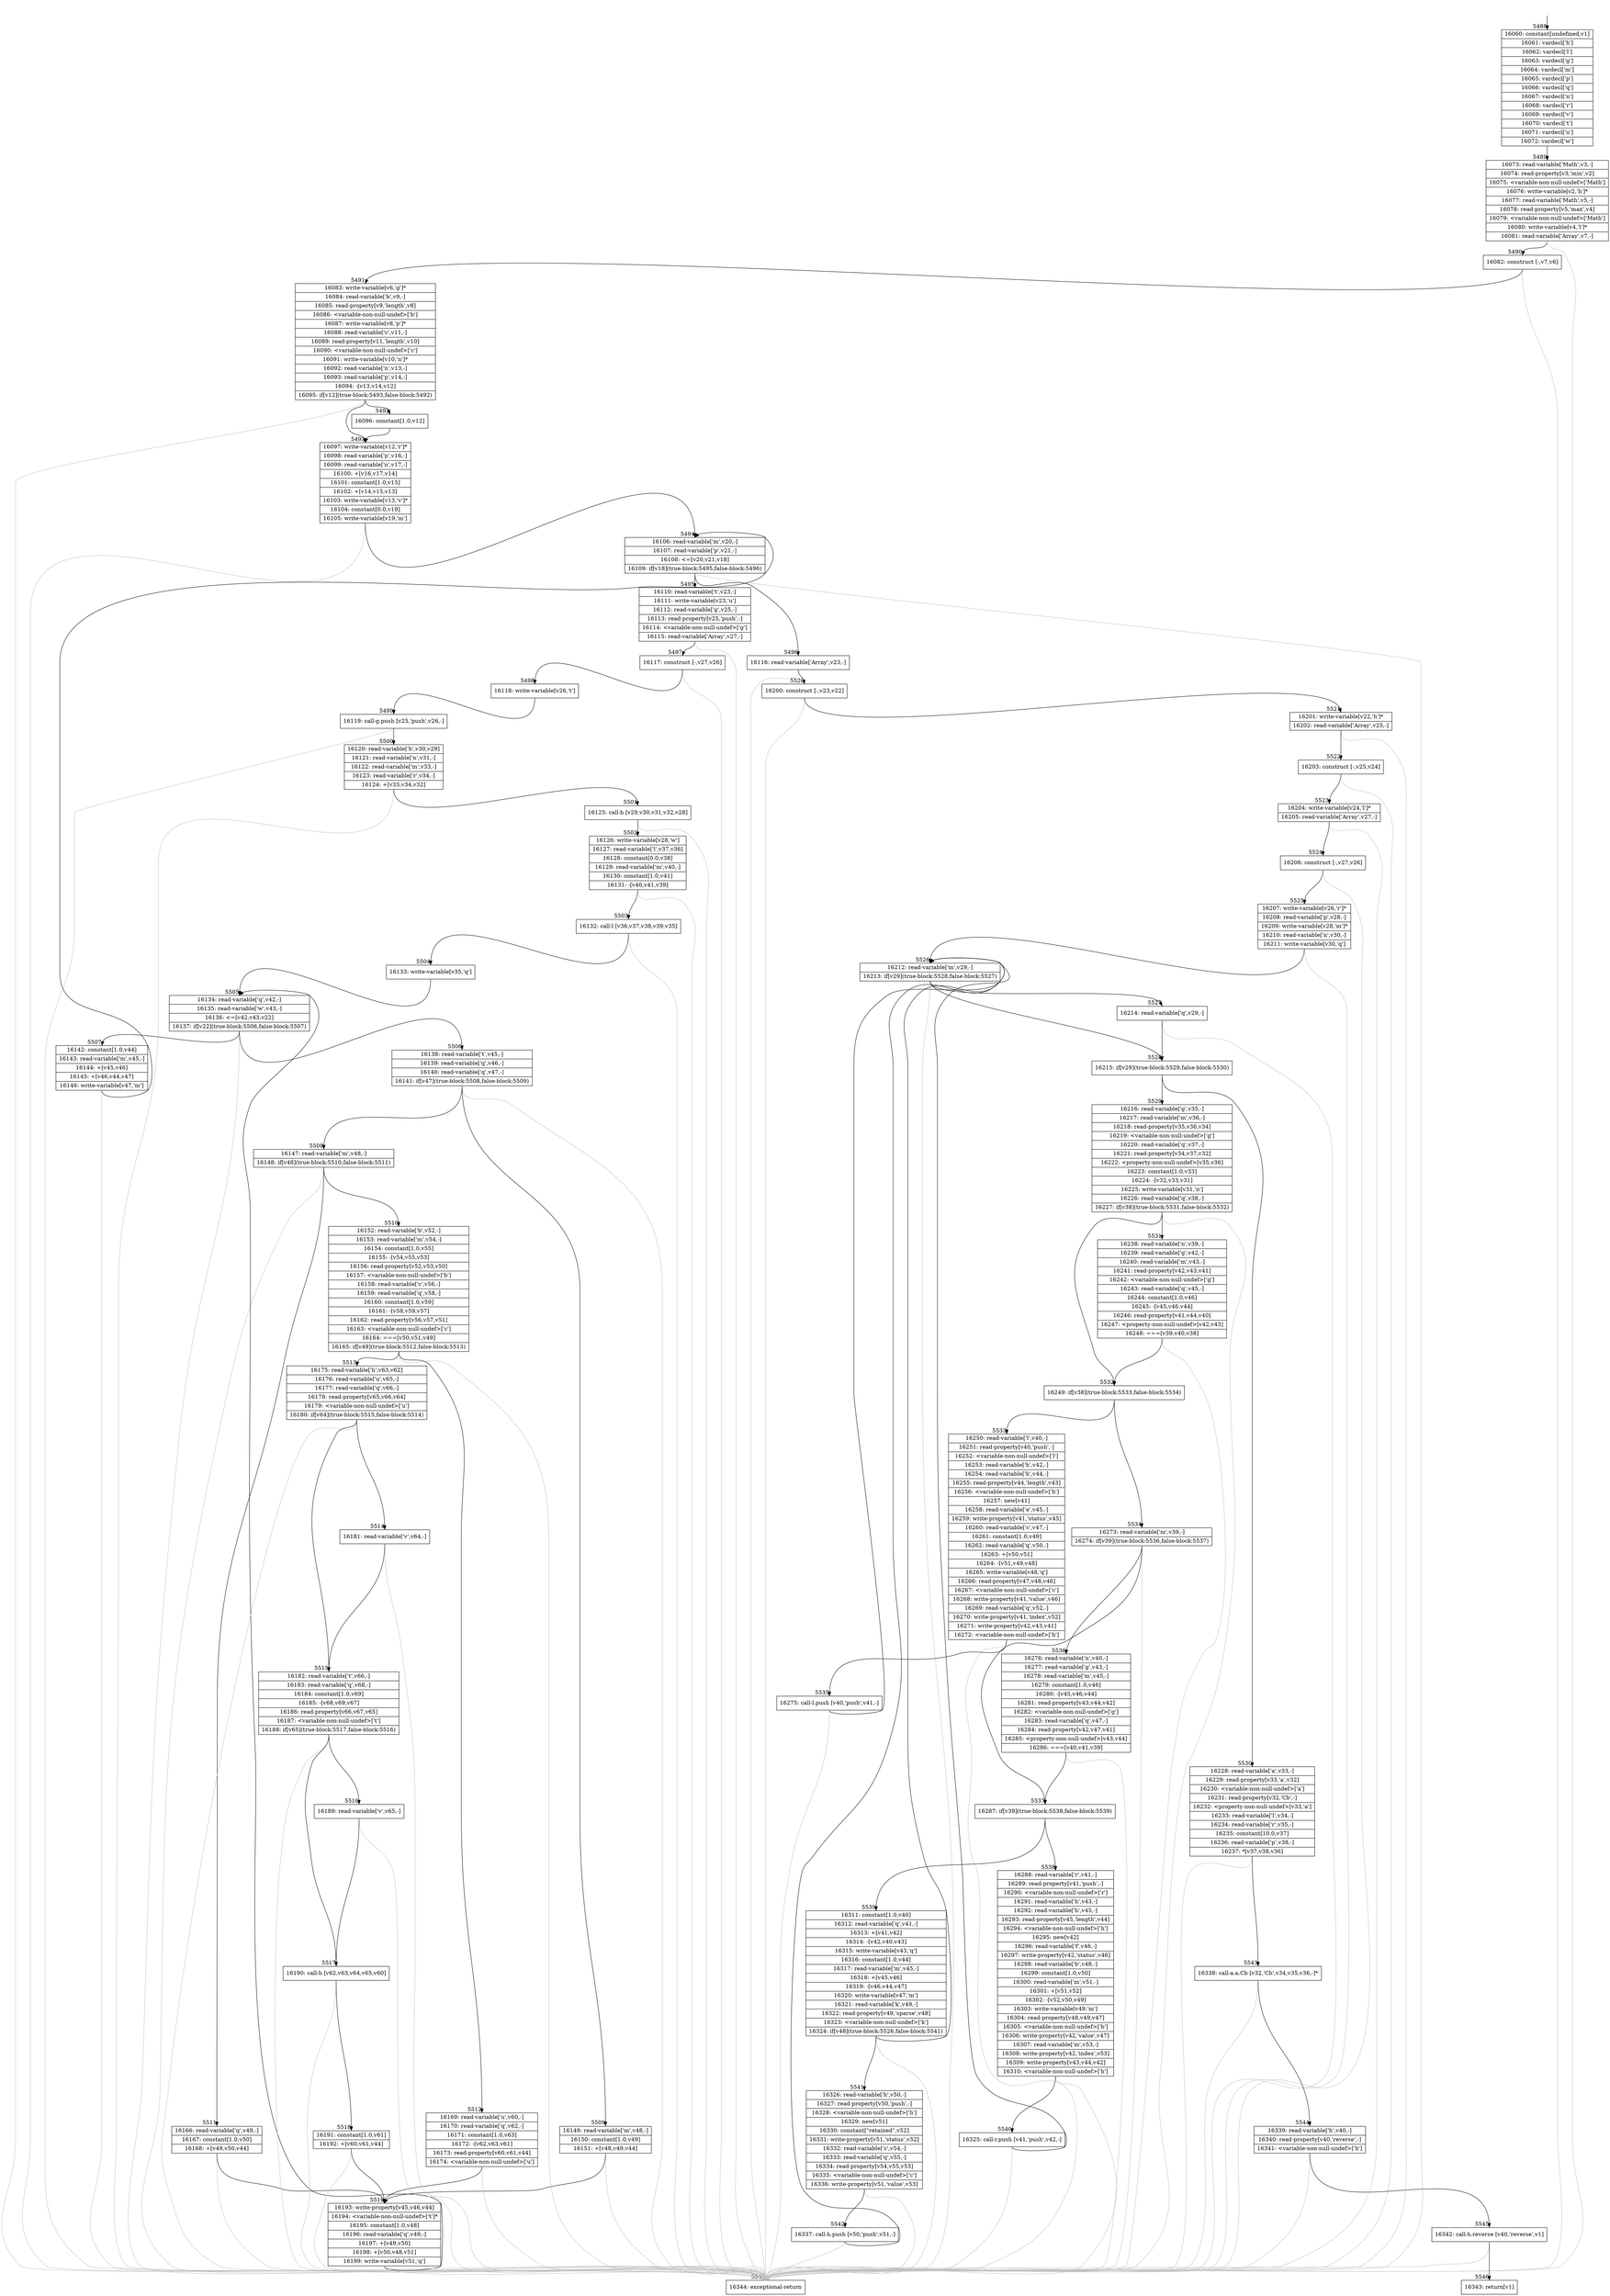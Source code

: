 digraph {
rankdir="TD"
BB_entry455[shape=none,label=""];
BB_entry455 -> BB5488 [tailport=s, headport=n, headlabel="    5488"]
BB5488 [shape=record label="{16060: constant[undefined,v1]|16061: vardecl['h']|16062: vardecl['l']|16063: vardecl['g']|16064: vardecl['m']|16065: vardecl['p']|16066: vardecl['q']|16067: vardecl['n']|16068: vardecl['r']|16069: vardecl['v']|16070: vardecl['t']|16071: vardecl['u']|16072: vardecl['w']}" ] 
BB5488 -> BB5489 [tailport=s, headport=n, headlabel="      5489"]
BB5489 [shape=record label="{16073: read-variable['Math',v3,-]|16074: read-property[v3,'min',v2]|16075: \<variable-non-null-undef\>['Math']|16076: write-variable[v2,'h']*|16077: read-variable['Math',v5,-]|16078: read-property[v5,'max',v4]|16079: \<variable-non-null-undef\>['Math']|16080: write-variable[v4,'l']*|16081: read-variable['Array',v7,-]}" ] 
BB5489 -> BB5490 [tailport=s, headport=n, headlabel="      5490"]
BB5489 -> BB5547 [tailport=s, headport=n, color=gray, headlabel="      5547"]
BB5490 [shape=record label="{16082: construct [-,v7,v6]}" ] 
BB5490 -> BB5491 [tailport=s, headport=n, headlabel="      5491"]
BB5490 -> BB5547 [tailport=s, headport=n, color=gray]
BB5491 [shape=record label="{16083: write-variable[v6,'g']*|16084: read-variable['b',v9,-]|16085: read-property[v9,'length',v8]|16086: \<variable-non-null-undef\>['b']|16087: write-variable[v8,'p']*|16088: read-variable['c',v11,-]|16089: read-property[v11,'length',v10]|16090: \<variable-non-null-undef\>['c']|16091: write-variable[v10,'n']*|16092: read-variable['n',v13,-]|16093: read-variable['p',v14,-]|16094: -[v13,v14,v12]|16095: if[v12](true-block:5493,false-block:5492)}" ] 
BB5491 -> BB5493 [tailport=s, headport=n, headlabel="      5493"]
BB5491 -> BB5492 [tailport=s, headport=n, headlabel="      5492"]
BB5491 -> BB5547 [tailport=s, headport=n, color=gray]
BB5492 [shape=record label="{16096: constant[1.0,v12]}" ] 
BB5492 -> BB5493 [tailport=s, headport=n]
BB5493 [shape=record label="{16097: write-variable[v12,'r']*|16098: read-variable['p',v16,-]|16099: read-variable['n',v17,-]|16100: +[v16,v17,v14]|16101: constant[1.0,v15]|16102: +[v14,v15,v13]|16103: write-variable[v13,'v']*|16104: constant[0.0,v19]|16105: write-variable[v19,'m']}" ] 
BB5493 -> BB5494 [tailport=s, headport=n, headlabel="      5494"]
BB5493 -> BB5547 [tailport=s, headport=n, color=gray]
BB5494 [shape=record label="{16106: read-variable['m',v20,-]|16107: read-variable['p',v21,-]|16108: \<=[v20,v21,v18]|16109: if[v18](true-block:5495,false-block:5496)}" ] 
BB5494 -> BB5495 [tailport=s, headport=n, headlabel="      5495"]
BB5494 -> BB5496 [tailport=s, headport=n, headlabel="      5496"]
BB5494 -> BB5547 [tailport=s, headport=n, color=gray]
BB5495 [shape=record label="{16110: read-variable['t',v23,-]|16111: write-variable[v23,'u']|16112: read-variable['g',v25,-]|16113: read-property[v25,'push',-]|16114: \<variable-non-null-undef\>['g']|16115: read-variable['Array',v27,-]}" ] 
BB5495 -> BB5497 [tailport=s, headport=n, headlabel="      5497"]
BB5495 -> BB5547 [tailport=s, headport=n, color=gray]
BB5496 [shape=record label="{16116: read-variable['Array',v23,-]}" ] 
BB5496 -> BB5520 [tailport=s, headport=n, headlabel="      5520"]
BB5496 -> BB5547 [tailport=s, headport=n, color=gray]
BB5497 [shape=record label="{16117: construct [-,v27,v26]}" ] 
BB5497 -> BB5498 [tailport=s, headport=n, headlabel="      5498"]
BB5497 -> BB5547 [tailport=s, headport=n, color=gray]
BB5498 [shape=record label="{16118: write-variable[v26,'t']}" ] 
BB5498 -> BB5499 [tailport=s, headport=n, headlabel="      5499"]
BB5499 [shape=record label="{16119: call-g.push [v25,'push',v26,-]}" ] 
BB5499 -> BB5500 [tailport=s, headport=n, headlabel="      5500"]
BB5499 -> BB5547 [tailport=s, headport=n, color=gray]
BB5500 [shape=record label="{16120: read-variable['h',v30,v29]|16121: read-variable['n',v31,-]|16122: read-variable['m',v33,-]|16123: read-variable['r',v34,-]|16124: +[v33,v34,v32]}" ] 
BB5500 -> BB5501 [tailport=s, headport=n, headlabel="      5501"]
BB5500 -> BB5547 [tailport=s, headport=n, color=gray]
BB5501 [shape=record label="{16125: call-h [v29,v30,v31,v32,v28]}" ] 
BB5501 -> BB5502 [tailport=s, headport=n, headlabel="      5502"]
BB5501 -> BB5547 [tailport=s, headport=n, color=gray]
BB5502 [shape=record label="{16126: write-variable[v28,'w']|16127: read-variable['l',v37,v36]|16128: constant[0.0,v38]|16129: read-variable['m',v40,-]|16130: constant[1.0,v41]|16131: -[v40,v41,v39]}" ] 
BB5502 -> BB5503 [tailport=s, headport=n, headlabel="      5503"]
BB5502 -> BB5547 [tailport=s, headport=n, color=gray]
BB5503 [shape=record label="{16132: call-l [v36,v37,v38,v39,v35]}" ] 
BB5503 -> BB5504 [tailport=s, headport=n, headlabel="      5504"]
BB5503 -> BB5547 [tailport=s, headport=n, color=gray]
BB5504 [shape=record label="{16133: write-variable[v35,'q']}" ] 
BB5504 -> BB5505 [tailport=s, headport=n, headlabel="      5505"]
BB5505 [shape=record label="{16134: read-variable['q',v42,-]|16135: read-variable['w',v43,-]|16136: \<=[v42,v43,v22]|16137: if[v22](true-block:5506,false-block:5507)}" ] 
BB5505 -> BB5506 [tailport=s, headport=n, headlabel="      5506"]
BB5505 -> BB5507 [tailport=s, headport=n, headlabel="      5507"]
BB5505 -> BB5547 [tailport=s, headport=n, color=gray]
BB5506 [shape=record label="{16138: read-variable['t',v45,-]|16139: read-variable['q',v46,-]|16140: read-variable['q',v47,-]|16141: if[v47](true-block:5508,false-block:5509)}" ] 
BB5506 -> BB5508 [tailport=s, headport=n, headlabel="      5508"]
BB5506 -> BB5509 [tailport=s, headport=n, headlabel="      5509"]
BB5506 -> BB5547 [tailport=s, headport=n, color=gray]
BB5507 [shape=record label="{16142: constant[1.0,v44]|16143: read-variable['m',v45,-]|16144: +[v45,v46]|16145: +[v46,v44,v47]|16146: write-variable[v47,'m']}" ] 
BB5507 -> BB5494 [tailport=s, headport=n]
BB5507 -> BB5547 [tailport=s, headport=n, color=gray]
BB5508 [shape=record label="{16147: read-variable['m',v48,-]|16148: if[v48](true-block:5510,false-block:5511)}" ] 
BB5508 -> BB5510 [tailport=s, headport=n, headlabel="      5510"]
BB5508 -> BB5511 [tailport=s, headport=n, headlabel="      5511"]
BB5508 -> BB5547 [tailport=s, headport=n, color=gray]
BB5509 [shape=record label="{16149: read-variable['m',v48,-]|16150: constant[1.0,v49]|16151: +[v48,v49,v44]}" ] 
BB5509 -> BB5519 [tailport=s, headport=n, headlabel="      5519"]
BB5509 -> BB5547 [tailport=s, headport=n, color=gray]
BB5510 [shape=record label="{16152: read-variable['b',v52,-]|16153: read-variable['m',v54,-]|16154: constant[1.0,v55]|16155: -[v54,v55,v53]|16156: read-property[v52,v53,v50]|16157: \<variable-non-null-undef\>['b']|16158: read-variable['c',v56,-]|16159: read-variable['q',v58,-]|16160: constant[1.0,v59]|16161: -[v58,v59,v57]|16162: read-property[v56,v57,v51]|16163: \<variable-non-null-undef\>['c']|16164: ===[v50,v51,v49]|16165: if[v49](true-block:5512,false-block:5513)}" ] 
BB5510 -> BB5512 [tailport=s, headport=n, headlabel="      5512"]
BB5510 -> BB5513 [tailport=s, headport=n, headlabel="      5513"]
BB5510 -> BB5547 [tailport=s, headport=n, color=gray]
BB5511 [shape=record label="{16166: read-variable['q',v49,-]|16167: constant[1.0,v50]|16168: +[v49,v50,v44]}" ] 
BB5511 -> BB5519 [tailport=s, headport=n]
BB5511 -> BB5547 [tailport=s, headport=n, color=gray]
BB5512 [shape=record label="{16169: read-variable['u',v60,-]|16170: read-variable['q',v62,-]|16171: constant[1.0,v63]|16172: -[v62,v63,v61]|16173: read-property[v60,v61,v44]|16174: \<variable-non-null-undef\>['u']}" ] 
BB5512 -> BB5519 [tailport=s, headport=n]
BB5512 -> BB5547 [tailport=s, headport=n, color=gray]
BB5513 [shape=record label="{16175: read-variable['h',v63,v62]|16176: read-variable['u',v65,-]|16177: read-variable['q',v66,-]|16178: read-property[v65,v66,v64]|16179: \<variable-non-null-undef\>['u']|16180: if[v64](true-block:5515,false-block:5514)}" ] 
BB5513 -> BB5515 [tailport=s, headport=n, headlabel="      5515"]
BB5513 -> BB5514 [tailport=s, headport=n, headlabel="      5514"]
BB5513 -> BB5547 [tailport=s, headport=n, color=gray]
BB5514 [shape=record label="{16181: read-variable['v',v64,-]}" ] 
BB5514 -> BB5515 [tailport=s, headport=n]
BB5514 -> BB5547 [tailport=s, headport=n, color=gray]
BB5515 [shape=record label="{16182: read-variable['t',v66,-]|16183: read-variable['q',v68,-]|16184: constant[1.0,v69]|16185: -[v68,v69,v67]|16186: read-property[v66,v67,v65]|16187: \<variable-non-null-undef\>['t']|16188: if[v65](true-block:5517,false-block:5516)}" ] 
BB5515 -> BB5517 [tailport=s, headport=n, headlabel="      5517"]
BB5515 -> BB5516 [tailport=s, headport=n, headlabel="      5516"]
BB5515 -> BB5547 [tailport=s, headport=n, color=gray]
BB5516 [shape=record label="{16189: read-variable['v',v65,-]}" ] 
BB5516 -> BB5517 [tailport=s, headport=n]
BB5516 -> BB5547 [tailport=s, headport=n, color=gray]
BB5517 [shape=record label="{16190: call-h [v62,v63,v64,v65,v60]}" ] 
BB5517 -> BB5518 [tailport=s, headport=n, headlabel="      5518"]
BB5517 -> BB5547 [tailport=s, headport=n, color=gray]
BB5518 [shape=record label="{16191: constant[1.0,v61]|16192: +[v60,v61,v44]}" ] 
BB5518 -> BB5519 [tailport=s, headport=n]
BB5518 -> BB5547 [tailport=s, headport=n, color=gray]
BB5519 [shape=record label="{16193: write-property[v45,v46,v44]|16194: \<variable-non-null-undef\>['t']*|16195: constant[1.0,v48]|16196: read-variable['q',v49,-]|16197: +[v49,v50]|16198: +[v50,v48,v51]|16199: write-variable[v51,'q']}" ] 
BB5519 -> BB5505 [tailport=s, headport=n]
BB5519 -> BB5547 [tailport=s, headport=n, color=gray]
BB5520 [shape=record label="{16200: construct [-,v23,v22]}" ] 
BB5520 -> BB5521 [tailport=s, headport=n, headlabel="      5521"]
BB5520 -> BB5547 [tailport=s, headport=n, color=gray]
BB5521 [shape=record label="{16201: write-variable[v22,'h']*|16202: read-variable['Array',v25,-]}" ] 
BB5521 -> BB5522 [tailport=s, headport=n, headlabel="      5522"]
BB5521 -> BB5547 [tailport=s, headport=n, color=gray]
BB5522 [shape=record label="{16203: construct [-,v25,v24]}" ] 
BB5522 -> BB5523 [tailport=s, headport=n, headlabel="      5523"]
BB5522 -> BB5547 [tailport=s, headport=n, color=gray]
BB5523 [shape=record label="{16204: write-variable[v24,'l']*|16205: read-variable['Array',v27,-]}" ] 
BB5523 -> BB5524 [tailport=s, headport=n, headlabel="      5524"]
BB5523 -> BB5547 [tailport=s, headport=n, color=gray]
BB5524 [shape=record label="{16206: construct [-,v27,v26]}" ] 
BB5524 -> BB5525 [tailport=s, headport=n, headlabel="      5525"]
BB5524 -> BB5547 [tailport=s, headport=n, color=gray]
BB5525 [shape=record label="{16207: write-variable[v26,'r']*|16208: read-variable['p',v28,-]|16209: write-variable[v28,'m']*|16210: read-variable['n',v30,-]|16211: write-variable[v30,'q']}" ] 
BB5525 -> BB5526 [tailport=s, headport=n, headlabel="      5526"]
BB5525 -> BB5547 [tailport=s, headport=n, color=gray]
BB5526 [shape=record label="{16212: read-variable['m',v29,-]|16213: if[v29](true-block:5528,false-block:5527)}" ] 
BB5526 -> BB5528 [tailport=s, headport=n, headlabel="      5528"]
BB5526 -> BB5527 [tailport=s, headport=n, headlabel="      5527"]
BB5526 -> BB5547 [tailport=s, headport=n, color=gray]
BB5527 [shape=record label="{16214: read-variable['q',v29,-]}" ] 
BB5527 -> BB5528 [tailport=s, headport=n]
BB5527 -> BB5547 [tailport=s, headport=n, color=gray]
BB5528 [shape=record label="{16215: if[v29](true-block:5529,false-block:5530)}" ] 
BB5528 -> BB5529 [tailport=s, headport=n, headlabel="      5529"]
BB5528 -> BB5530 [tailport=s, headport=n, headlabel="      5530"]
BB5529 [shape=record label="{16216: read-variable['g',v35,-]|16217: read-variable['m',v36,-]|16218: read-property[v35,v36,v34]|16219: \<variable-non-null-undef\>['g']|16220: read-variable['q',v37,-]|16221: read-property[v34,v37,v32]|16222: \<property-non-null-undef\>[v35,v36]|16223: constant[1.0,v33]|16224: -[v32,v33,v31]|16225: write-variable[v31,'n']|16226: read-variable['q',v38,-]|16227: if[v38](true-block:5531,false-block:5532)}" ] 
BB5529 -> BB5532 [tailport=s, headport=n, headlabel="      5532"]
BB5529 -> BB5531 [tailport=s, headport=n, headlabel="      5531"]
BB5529 -> BB5547 [tailport=s, headport=n, color=gray]
BB5530 [shape=record label="{16228: read-variable['a',v33,-]|16229: read-property[v33,'a',v32]|16230: \<variable-non-null-undef\>['a']|16231: read-property[v32,'Cb',-]|16232: \<property-non-null-undef\>[v33,'a']|16233: read-variable['l',v34,-]|16234: read-variable['r',v35,-]|16235: constant[10.0,v37]|16236: read-variable['p',v38,-]|16237: *[v37,v38,v36]}" ] 
BB5530 -> BB5543 [tailport=s, headport=n, headlabel="      5543"]
BB5530 -> BB5547 [tailport=s, headport=n, color=gray]
BB5531 [shape=record label="{16238: read-variable['n',v39,-]|16239: read-variable['g',v42,-]|16240: read-variable['m',v43,-]|16241: read-property[v42,v43,v41]|16242: \<variable-non-null-undef\>['g']|16243: read-variable['q',v45,-]|16244: constant[1.0,v46]|16245: -[v45,v46,v44]|16246: read-property[v41,v44,v40]|16247: \<property-non-null-undef\>[v42,v43]|16248: ===[v39,v40,v38]}" ] 
BB5531 -> BB5532 [tailport=s, headport=n]
BB5531 -> BB5547 [tailport=s, headport=n, color=gray]
BB5532 [shape=record label="{16249: if[v38](true-block:5533,false-block:5534)}" ] 
BB5532 -> BB5533 [tailport=s, headport=n, headlabel="      5533"]
BB5532 -> BB5534 [tailport=s, headport=n, headlabel="      5534"]
BB5533 [shape=record label="{16250: read-variable['l',v40,-]|16251: read-property[v40,'push',-]|16252: \<variable-non-null-undef\>['l']|16253: read-variable['h',v42,-]|16254: read-variable['h',v44,-]|16255: read-property[v44,'length',v43]|16256: \<variable-non-null-undef\>['h']|16257: new[v41]|16258: read-variable['e',v45,-]|16259: write-property[v41,'status',v45]|16260: read-variable['c',v47,-]|16261: constant[1.0,v49]|16262: read-variable['q',v50,-]|16263: +[v50,v51]|16264: -[v51,v49,v48]|16265: write-variable[v48,'q']|16266: read-property[v47,v48,v46]|16267: \<variable-non-null-undef\>['c']|16268: write-property[v41,'value',v46]|16269: read-variable['q',v52,-]|16270: write-property[v41,'index',v52]|16271: write-property[v42,v43,v41]|16272: \<variable-non-null-undef\>['h']}" ] 
BB5533 -> BB5535 [tailport=s, headport=n, headlabel="      5535"]
BB5533 -> BB5547 [tailport=s, headport=n, color=gray]
BB5534 [shape=record label="{16273: read-variable['m',v39,-]|16274: if[v39](true-block:5536,false-block:5537)}" ] 
BB5534 -> BB5537 [tailport=s, headport=n, headlabel="      5537"]
BB5534 -> BB5536 [tailport=s, headport=n, headlabel="      5536"]
BB5534 -> BB5547 [tailport=s, headport=n, color=gray]
BB5535 [shape=record label="{16275: call-l.push [v40,'push',v41,-]}" ] 
BB5535 -> BB5526 [tailport=s, headport=n]
BB5535 -> BB5547 [tailport=s, headport=n, color=gray]
BB5536 [shape=record label="{16276: read-variable['n',v40,-]|16277: read-variable['g',v43,-]|16278: read-variable['m',v45,-]|16279: constant[1.0,v46]|16280: -[v45,v46,v44]|16281: read-property[v43,v44,v42]|16282: \<variable-non-null-undef\>['g']|16283: read-variable['q',v47,-]|16284: read-property[v42,v47,v41]|16285: \<property-non-null-undef\>[v43,v44]|16286: ===[v40,v41,v39]}" ] 
BB5536 -> BB5537 [tailport=s, headport=n]
BB5536 -> BB5547 [tailport=s, headport=n, color=gray]
BB5537 [shape=record label="{16287: if[v39](true-block:5538,false-block:5539)}" ] 
BB5537 -> BB5538 [tailport=s, headport=n, headlabel="      5538"]
BB5537 -> BB5539 [tailport=s, headport=n, headlabel="      5539"]
BB5538 [shape=record label="{16288: read-variable['r',v41,-]|16289: read-property[v41,'push',-]|16290: \<variable-non-null-undef\>['r']|16291: read-variable['h',v43,-]|16292: read-variable['h',v45,-]|16293: read-property[v45,'length',v44]|16294: \<variable-non-null-undef\>['h']|16295: new[v42]|16296: read-variable['f',v46,-]|16297: write-property[v42,'status',v46]|16298: read-variable['b',v48,-]|16299: constant[1.0,v50]|16300: read-variable['m',v51,-]|16301: +[v51,v52]|16302: -[v52,v50,v49]|16303: write-variable[v49,'m']|16304: read-property[v48,v49,v47]|16305: \<variable-non-null-undef\>['b']|16306: write-property[v42,'value',v47]|16307: read-variable['m',v53,-]|16308: write-property[v42,'index',v53]|16309: write-property[v43,v44,v42]|16310: \<variable-non-null-undef\>['h']}" ] 
BB5538 -> BB5540 [tailport=s, headport=n, headlabel="      5540"]
BB5538 -> BB5547 [tailport=s, headport=n, color=gray]
BB5539 [shape=record label="{16311: constant[1.0,v40]|16312: read-variable['q',v41,-]|16313: +[v41,v42]|16314: -[v42,v40,v43]|16315: write-variable[v43,'q']|16316: constant[1.0,v44]|16317: read-variable['m',v45,-]|16318: +[v45,v46]|16319: -[v46,v44,v47]|16320: write-variable[v47,'m']|16321: read-variable['k',v49,-]|16322: read-property[v49,'sparse',v48]|16323: \<variable-non-null-undef\>['k']|16324: if[v48](true-block:5526,false-block:5541)}" ] 
BB5539 -> BB5526 [tailport=s, headport=n]
BB5539 -> BB5541 [tailport=s, headport=n, headlabel="      5541"]
BB5539 -> BB5547 [tailport=s, headport=n, color=gray]
BB5540 [shape=record label="{16325: call-r.push [v41,'push',v42,-]}" ] 
BB5540 -> BB5526 [tailport=s, headport=n]
BB5540 -> BB5547 [tailport=s, headport=n, color=gray]
BB5541 [shape=record label="{16326: read-variable['h',v50,-]|16327: read-property[v50,'push',-]|16328: \<variable-non-null-undef\>['h']|16329: new[v51]|16330: constant[\"retained\",v52]|16331: write-property[v51,'status',v52]|16332: read-variable['c',v54,-]|16333: read-variable['q',v55,-]|16334: read-property[v54,v55,v53]|16335: \<variable-non-null-undef\>['c']|16336: write-property[v51,'value',v53]}" ] 
BB5541 -> BB5542 [tailport=s, headport=n, headlabel="      5542"]
BB5541 -> BB5547 [tailport=s, headport=n, color=gray]
BB5542 [shape=record label="{16337: call-h.push [v50,'push',v51,-]}" ] 
BB5542 -> BB5526 [tailport=s, headport=n]
BB5542 -> BB5547 [tailport=s, headport=n, color=gray]
BB5543 [shape=record label="{16338: call-a.a.Cb [v32,'Cb',v34,v35,v36,-]*}" ] 
BB5543 -> BB5544 [tailport=s, headport=n, headlabel="      5544"]
BB5543 -> BB5547 [tailport=s, headport=n, color=gray]
BB5544 [shape=record label="{16339: read-variable['h',v40,-]|16340: read-property[v40,'reverse',-]|16341: \<variable-non-null-undef\>['h']}" ] 
BB5544 -> BB5545 [tailport=s, headport=n, headlabel="      5545"]
BB5544 -> BB5547 [tailport=s, headport=n, color=gray]
BB5545 [shape=record label="{16342: call-h.reverse [v40,'reverse',v1]}" ] 
BB5545 -> BB5546 [tailport=s, headport=n, headlabel="      5546"]
BB5545 -> BB5547 [tailport=s, headport=n, color=gray]
BB5546 [shape=record label="{16343: return[v1]}" ] 
BB5547 [shape=record label="{16344: exceptional-return}" ] 
}
